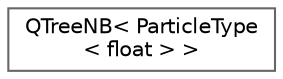 digraph "Graphical Class Hierarchy"
{
 // LATEX_PDF_SIZE
  bgcolor="transparent";
  edge [fontname=Helvetica,fontsize=10,labelfontname=Helvetica,labelfontsize=10];
  node [fontname=Helvetica,fontsize=10,shape=box,height=0.2,width=0.4];
  rankdir="LR";
  Node0 [id="Node000000",label="QTreeNB\< ParticleType\l\< float \> \>",height=0.2,width=0.4,color="grey40", fillcolor="white", style="filled",URL="$struct_q_tree_n_b.html",tooltip=" "];
}
